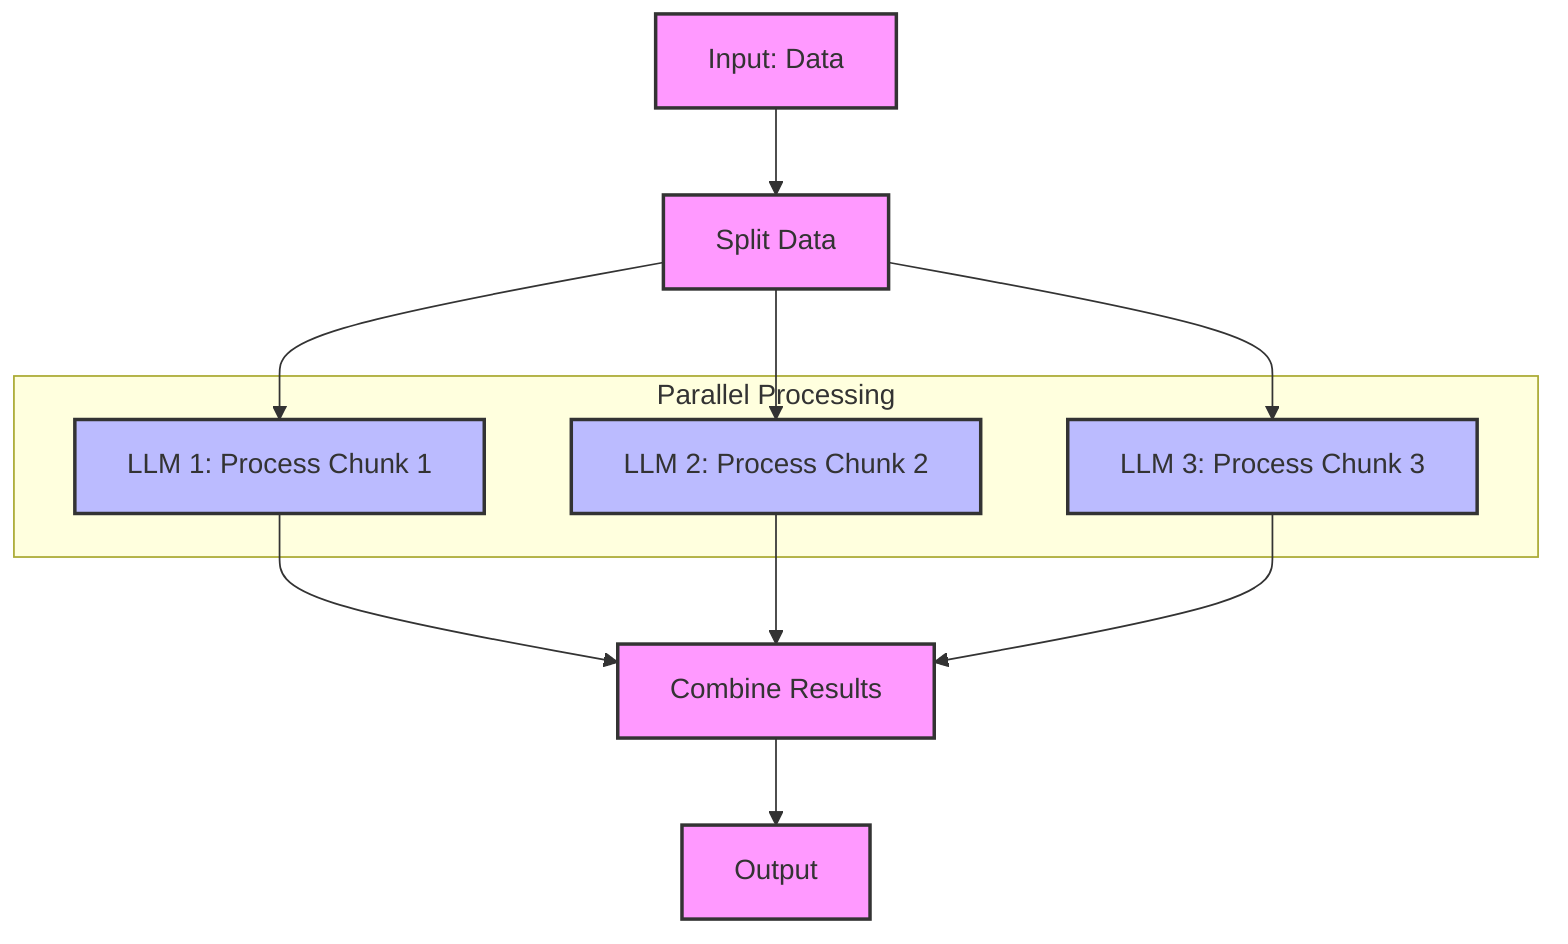graph TD
    A[Input: Data] --> B[Split Data]
    B --> C[LLM 1: Process Chunk 1]
    B --> D[LLM 2: Process Chunk 2]
    B --> E[LLM 3: Process Chunk 3]
    
    C --> F[Combine Results]
    D --> F
    E --> F
    
    F --> G[Output]
    
    style A fill:#f9f,stroke:#333,stroke-width:2px
    style B fill:#f9f,stroke:#333,stroke-width:2px
    style C fill:#bbf,stroke:#333,stroke-width:2px
    style D fill:#bbf,stroke:#333,stroke-width:2px
    style E fill:#bbf,stroke:#333,stroke-width:2px
    style F fill:#f9f,stroke:#333,stroke-width:2px
    style G fill:#f9f,stroke:#333,stroke-width:2px
    
    subgraph Parallel Processing
        C
        D
        E
    end
    
    classDef default fill:#f9f,stroke:#333,stroke-width:2px
    classDef llm fill:#bbf,stroke:#333,stroke-width:2px
    class C,D,E llm